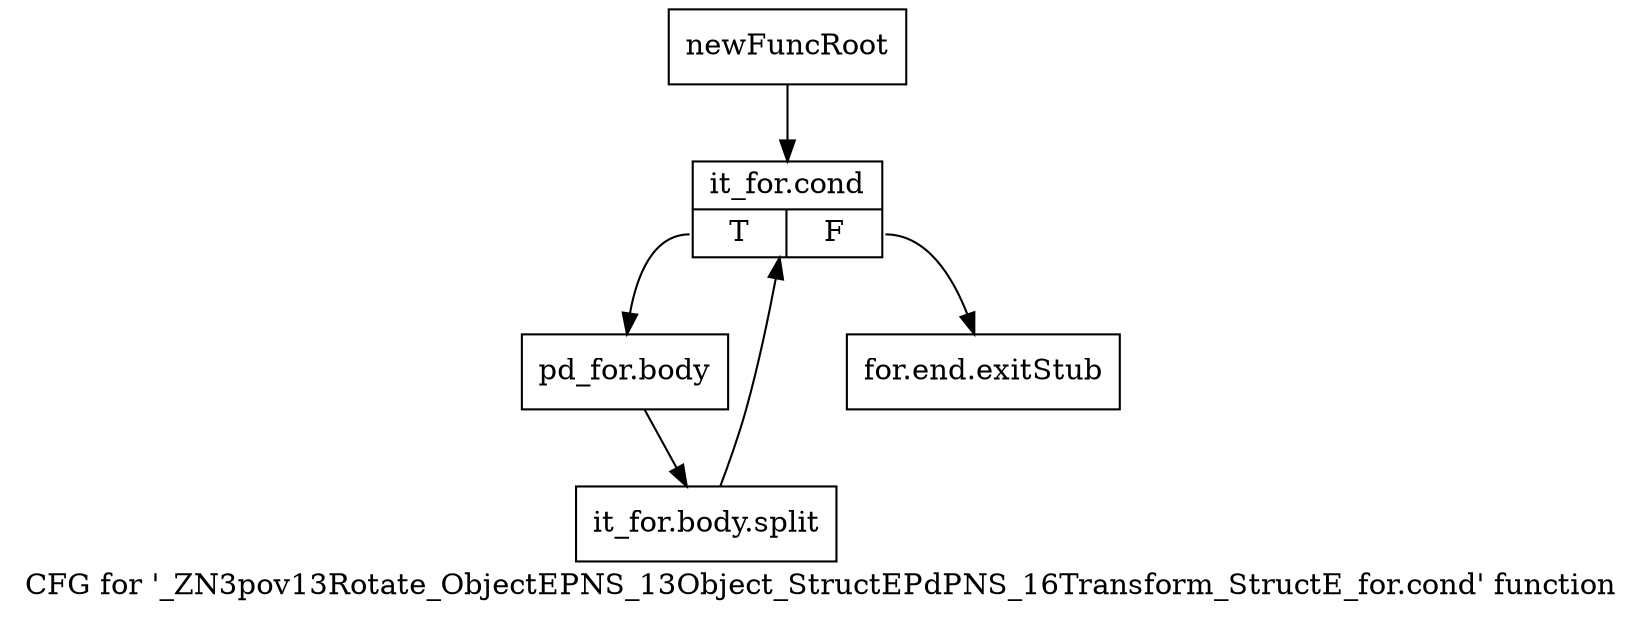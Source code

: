 digraph "CFG for '_ZN3pov13Rotate_ObjectEPNS_13Object_StructEPdPNS_16Transform_StructE_for.cond' function" {
	label="CFG for '_ZN3pov13Rotate_ObjectEPNS_13Object_StructEPdPNS_16Transform_StructE_for.cond' function";

	Node0x26d26c0 [shape=record,label="{newFuncRoot}"];
	Node0x26d26c0 -> Node0x26d2760;
	Node0x26d2710 [shape=record,label="{for.end.exitStub}"];
	Node0x26d2760 [shape=record,label="{it_for.cond|{<s0>T|<s1>F}}"];
	Node0x26d2760:s0 -> Node0x26d27b0;
	Node0x26d2760:s1 -> Node0x26d2710;
	Node0x26d27b0 [shape=record,label="{pd_for.body}"];
	Node0x26d27b0 -> Node0x364ddd0;
	Node0x364ddd0 [shape=record,label="{it_for.body.split}"];
	Node0x364ddd0 -> Node0x26d2760;
}
